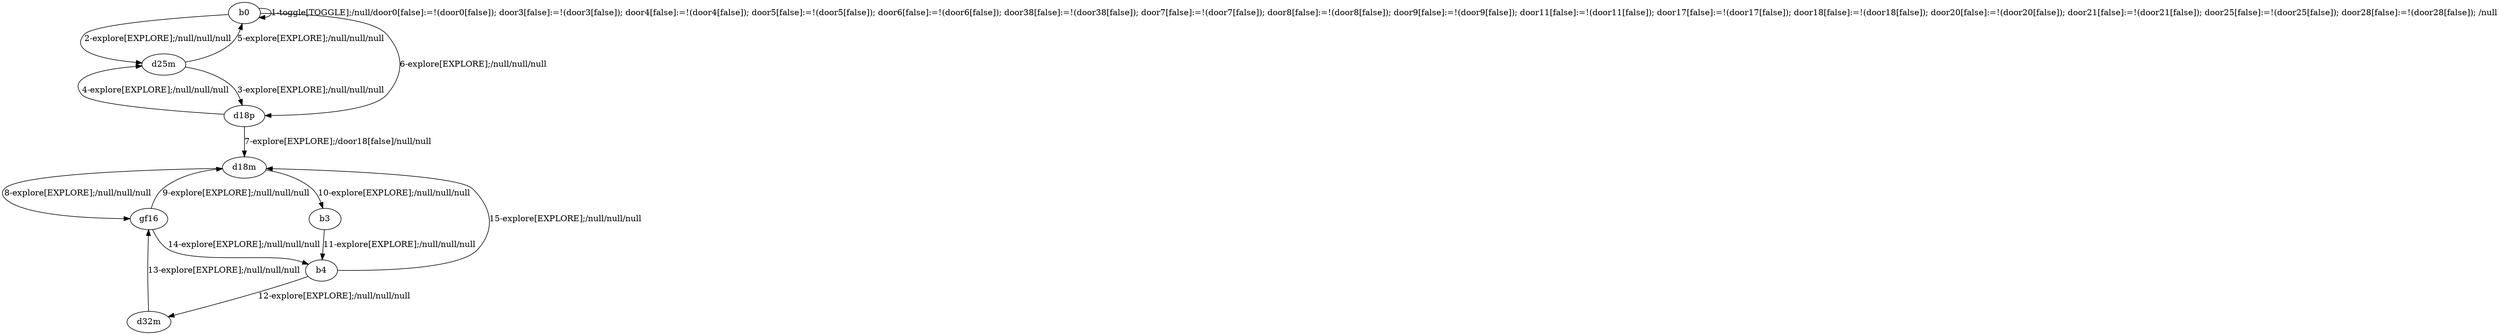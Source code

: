 # Total number of goals covered by this test: 4
# b4 --> d18m
# d32m --> gf16
# gf16 --> d18m
# gf16 --> b4

digraph g {
"b0" -> "b0" [label = "1-toggle[TOGGLE];/null/door0[false]:=!(door0[false]); door3[false]:=!(door3[false]); door4[false]:=!(door4[false]); door5[false]:=!(door5[false]); door6[false]:=!(door6[false]); door38[false]:=!(door38[false]); door7[false]:=!(door7[false]); door8[false]:=!(door8[false]); door9[false]:=!(door9[false]); door11[false]:=!(door11[false]); door17[false]:=!(door17[false]); door18[false]:=!(door18[false]); door20[false]:=!(door20[false]); door21[false]:=!(door21[false]); door25[false]:=!(door25[false]); door28[false]:=!(door28[false]); /null"];
"b0" -> "d25m" [label = "2-explore[EXPLORE];/null/null/null"];
"d25m" -> "d18p" [label = "3-explore[EXPLORE];/null/null/null"];
"d18p" -> "d25m" [label = "4-explore[EXPLORE];/null/null/null"];
"d25m" -> "b0" [label = "5-explore[EXPLORE];/null/null/null"];
"b0" -> "d18p" [label = "6-explore[EXPLORE];/null/null/null"];
"d18p" -> "d18m" [label = "7-explore[EXPLORE];/door18[false]/null/null"];
"d18m" -> "gf16" [label = "8-explore[EXPLORE];/null/null/null"];
"gf16" -> "d18m" [label = "9-explore[EXPLORE];/null/null/null"];
"d18m" -> "b3" [label = "10-explore[EXPLORE];/null/null/null"];
"b3" -> "b4" [label = "11-explore[EXPLORE];/null/null/null"];
"b4" -> "d32m" [label = "12-explore[EXPLORE];/null/null/null"];
"d32m" -> "gf16" [label = "13-explore[EXPLORE];/null/null/null"];
"gf16" -> "b4" [label = "14-explore[EXPLORE];/null/null/null"];
"b4" -> "d18m" [label = "15-explore[EXPLORE];/null/null/null"];
}